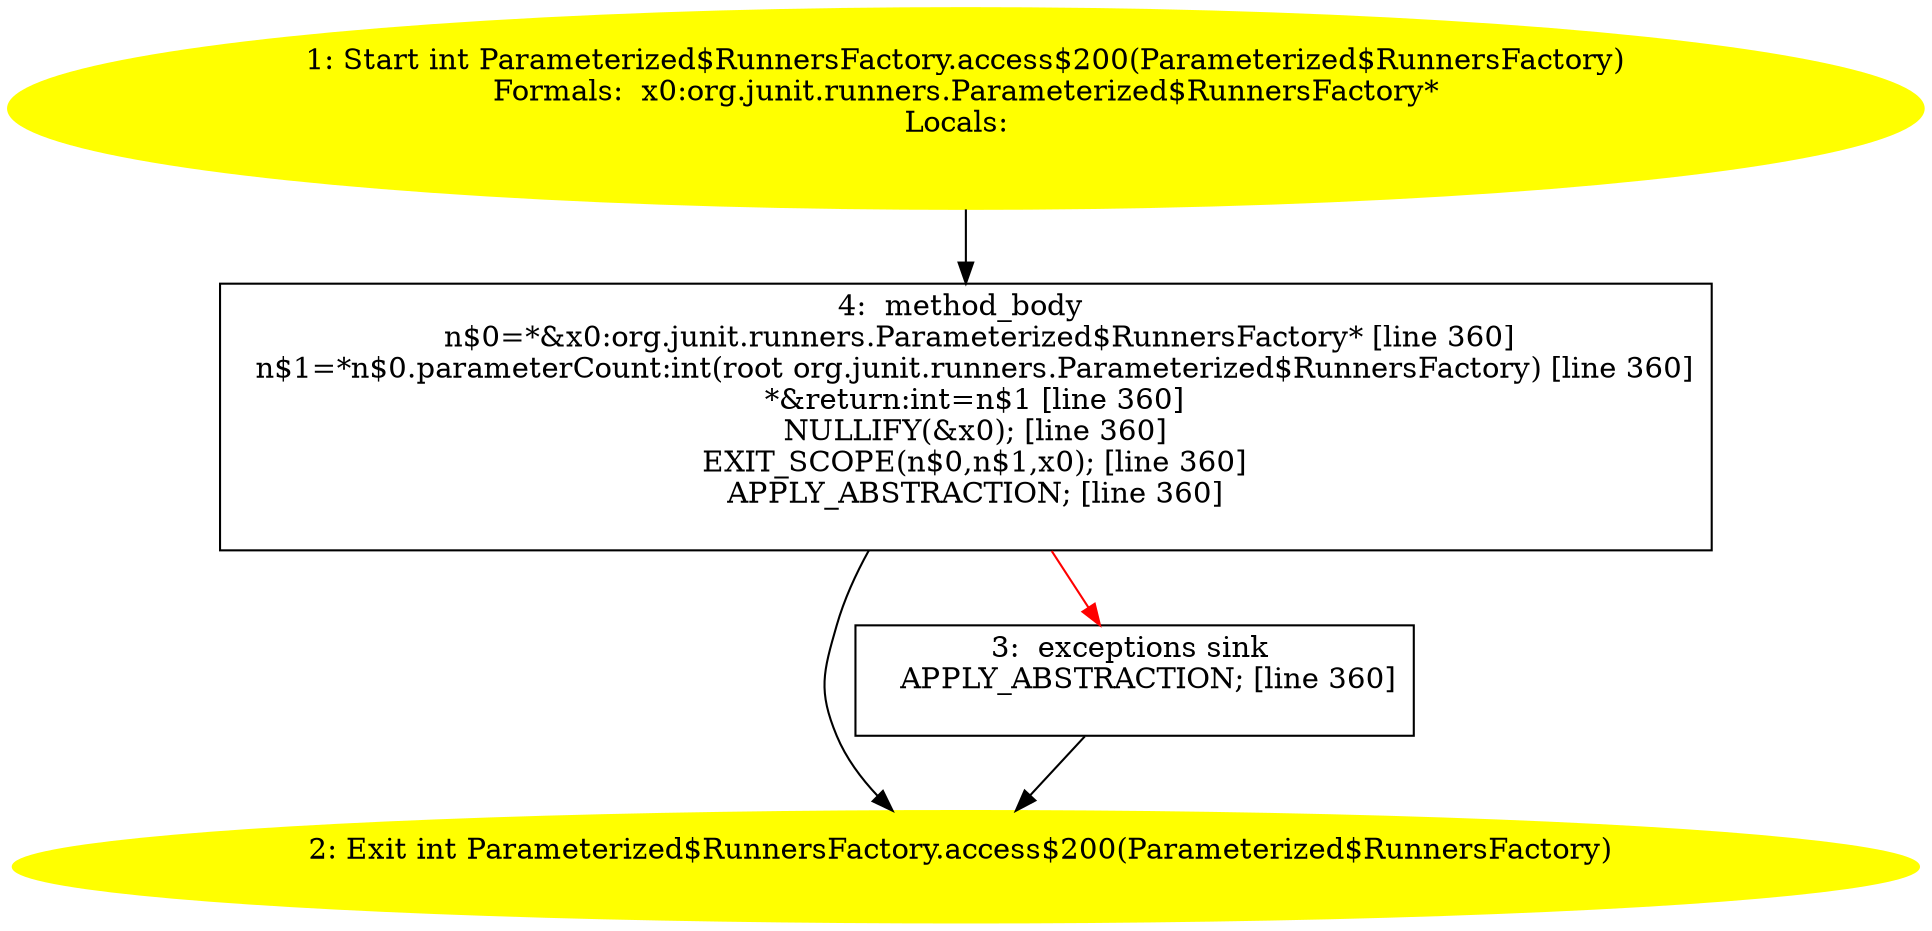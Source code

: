 /* @generated */
digraph cfg {
"org.junit.runners.Parameterized$RunnersFactory.access$200(org.junit.runners.Parameterized$RunnersFac.d57039ab06f7f8a1eeef5722857fe00c_1" [label="1: Start int Parameterized$RunnersFactory.access$200(Parameterized$RunnersFactory)\nFormals:  x0:org.junit.runners.Parameterized$RunnersFactory*\nLocals:  \n  " color=yellow style=filled]
	

	 "org.junit.runners.Parameterized$RunnersFactory.access$200(org.junit.runners.Parameterized$RunnersFac.d57039ab06f7f8a1eeef5722857fe00c_1" -> "org.junit.runners.Parameterized$RunnersFactory.access$200(org.junit.runners.Parameterized$RunnersFac.d57039ab06f7f8a1eeef5722857fe00c_4" ;
"org.junit.runners.Parameterized$RunnersFactory.access$200(org.junit.runners.Parameterized$RunnersFac.d57039ab06f7f8a1eeef5722857fe00c_2" [label="2: Exit int Parameterized$RunnersFactory.access$200(Parameterized$RunnersFactory) \n  " color=yellow style=filled]
	

"org.junit.runners.Parameterized$RunnersFactory.access$200(org.junit.runners.Parameterized$RunnersFac.d57039ab06f7f8a1eeef5722857fe00c_3" [label="3:  exceptions sink \n   APPLY_ABSTRACTION; [line 360]\n " shape="box"]
	

	 "org.junit.runners.Parameterized$RunnersFactory.access$200(org.junit.runners.Parameterized$RunnersFac.d57039ab06f7f8a1eeef5722857fe00c_3" -> "org.junit.runners.Parameterized$RunnersFactory.access$200(org.junit.runners.Parameterized$RunnersFac.d57039ab06f7f8a1eeef5722857fe00c_2" ;
"org.junit.runners.Parameterized$RunnersFactory.access$200(org.junit.runners.Parameterized$RunnersFac.d57039ab06f7f8a1eeef5722857fe00c_4" [label="4:  method_body \n   n$0=*&x0:org.junit.runners.Parameterized$RunnersFactory* [line 360]\n  n$1=*n$0.parameterCount:int(root org.junit.runners.Parameterized$RunnersFactory) [line 360]\n  *&return:int=n$1 [line 360]\n  NULLIFY(&x0); [line 360]\n  EXIT_SCOPE(n$0,n$1,x0); [line 360]\n  APPLY_ABSTRACTION; [line 360]\n " shape="box"]
	

	 "org.junit.runners.Parameterized$RunnersFactory.access$200(org.junit.runners.Parameterized$RunnersFac.d57039ab06f7f8a1eeef5722857fe00c_4" -> "org.junit.runners.Parameterized$RunnersFactory.access$200(org.junit.runners.Parameterized$RunnersFac.d57039ab06f7f8a1eeef5722857fe00c_2" ;
	 "org.junit.runners.Parameterized$RunnersFactory.access$200(org.junit.runners.Parameterized$RunnersFac.d57039ab06f7f8a1eeef5722857fe00c_4" -> "org.junit.runners.Parameterized$RunnersFactory.access$200(org.junit.runners.Parameterized$RunnersFac.d57039ab06f7f8a1eeef5722857fe00c_3" [color="red" ];
}
